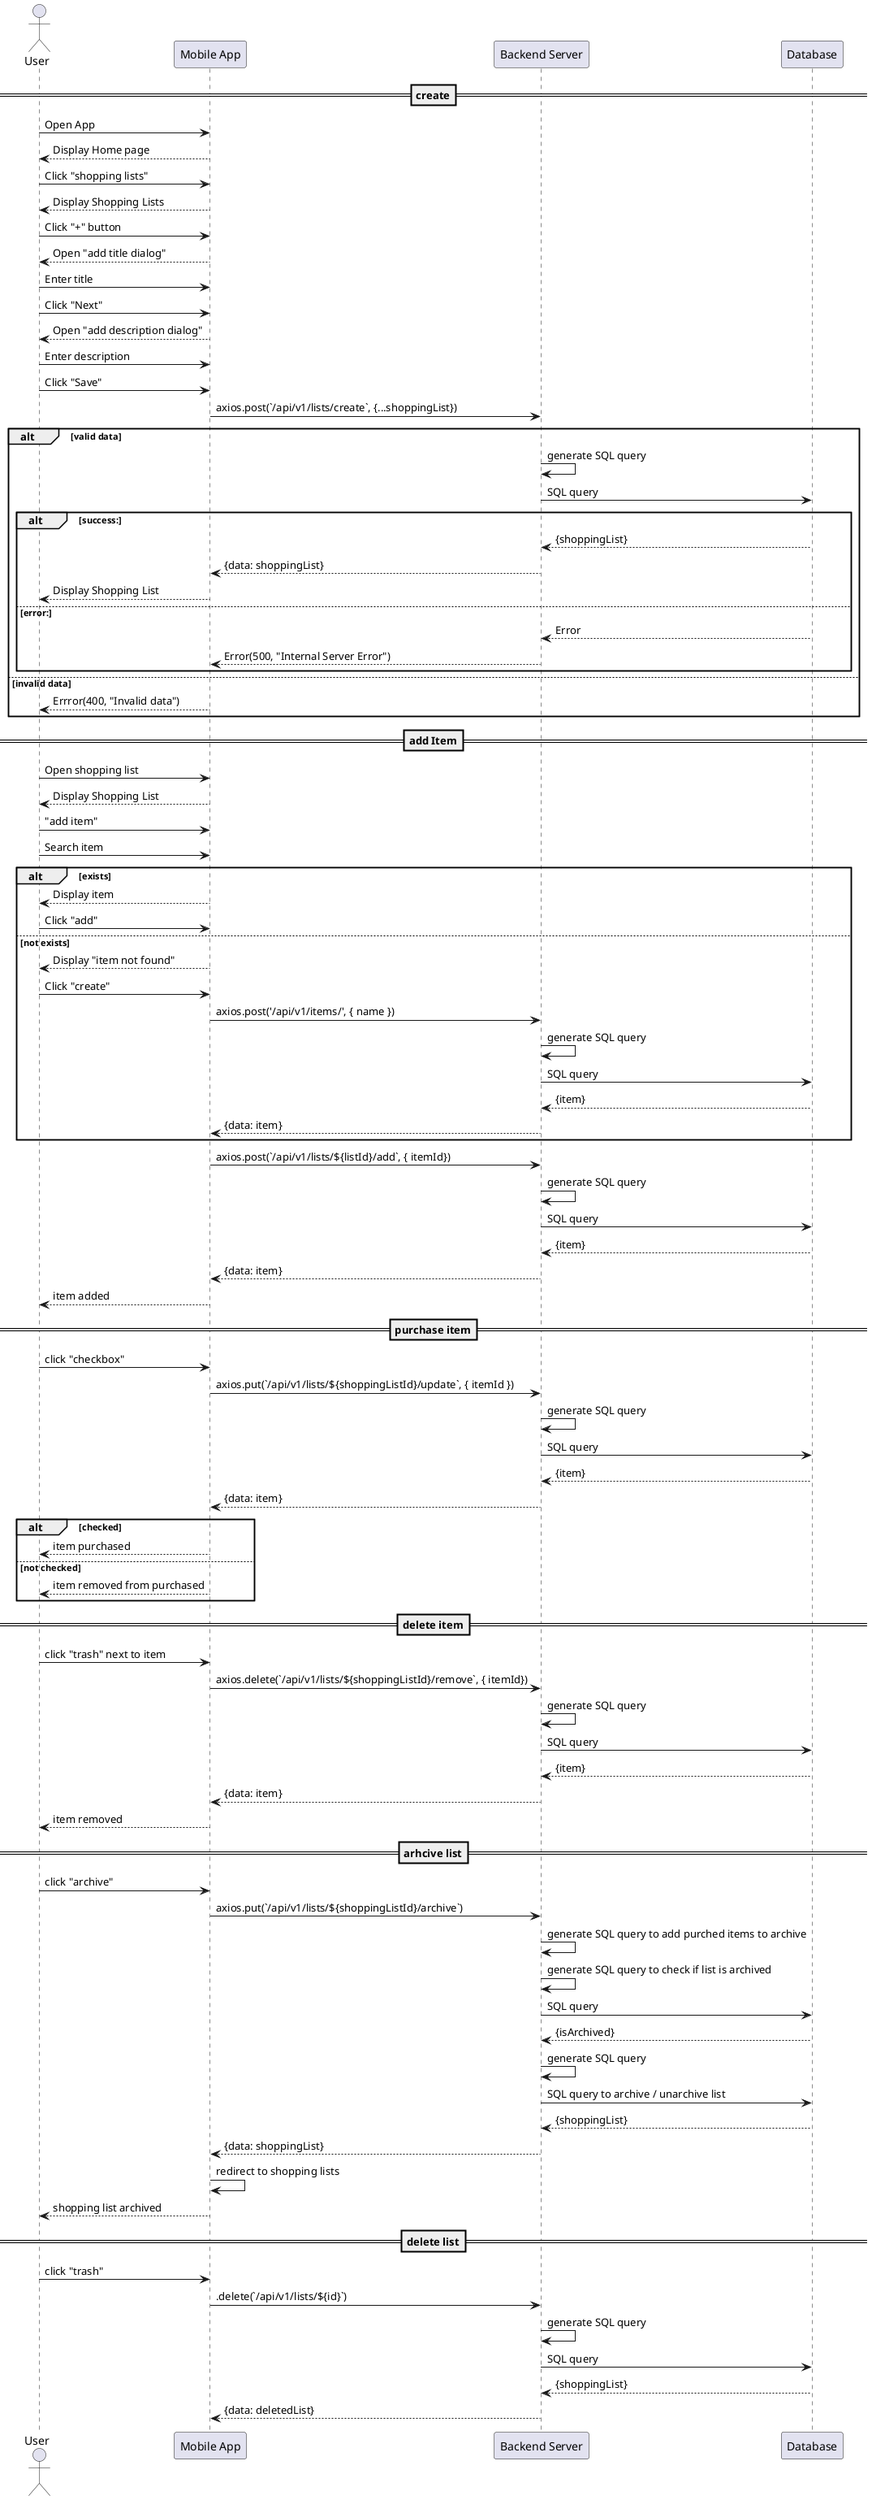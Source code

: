 @startuml ShoppingLists
actor User
participant "Mobile App" as App
participant "Backend Server" as Server
participant "Database" as DB

==create==
User -> App: Open App
App --> User: Display Home page
User -> App: Click "shopping lists"
App --> User: Display Shopping Lists
User -> App: Click "+" button
App --> User: Open "add title dialog"
User -> App: Enter title
User -> App: Click "Next"
App --> User: Open "add description dialog"
User -> App: Enter description
User -> App: Click "Save"
App -> Server: axios.post(`/api/v1/lists/create`, {...shoppingList})
alt valid data
    Server -> Server: generate SQL query
    Server -> DB: SQL query
    alt success: 
        DB --> Server: {shoppingList}
        Server --> App: {data: shoppingList}
        App --> User: Display Shopping List
    else error: 
        DB --> Server: Error
        Server --> App: Error(500, "Internal Server Error")
    end
else invalid data
    App --> User: Errror(400, "Invalid data")
end 


==add Item==
User -> App: Open shopping list
App --> User: Display Shopping List
User -> App: "add item"
User -> App: Search item

alt exists
    App --> User: Display item
    User -> App: Click "add"
else not exists
    App --> User: Display "item not found"
    User -> App: Click "create"
    App -> Server: axios.post('/api/v1/items/', { name })
    Server -> Server: generate SQL query
    Server -> DB: SQL query
    DB --> Server: {item}
    Server --> App: {data: item}
end
App -> Server: axios.post(`/api/v1/lists/${listId}/add`, { itemId})
Server -> Server: generate SQL query
Server -> DB: SQL query
DB --> Server: {item}
Server --> App: {data: item}
App --> User: item added

==purchase item==
User -> App: click "checkbox"
App -> Server: axios.put(`/api/v1/lists/${shoppingListId}/update`, { itemId })
    Server -> Server: generate SQL query
    Server -> DB: SQL query
    DB --> Server: {item}
    Server --> App: {data: item}
alt checked
    App --> User: item purchased
else not checked
    App --> User: item removed from purchased
end

==delete item==
User -> App: click "trash" next to item
App -> Server: axios.delete(`/api/v1/lists/${shoppingListId}/remove`, { itemId})
Server -> Server: generate SQL query
Server -> DB: SQL query
DB --> Server: {item}
Server --> App: {data: item}
App --> User: item removed

==arhcive list==
User -> App: click "archive"
App -> Server: axios.put(`/api/v1/lists/${shoppingListId}/archive`)
Server -> Server: generate SQL query to add purched items to archive
Server -> Server: generate SQL query to check if list is archived
Server -> DB: SQL query
DB --> Server: {isArchived}
Server -> Server: generate SQL query
Server -> DB: SQL query to archive / unarchive list
DB --> Server: {shoppingList}
Server --> App: {data: shoppingList}
App -> App: redirect to shopping lists
App --> User: shopping list archived

==delete list==
User -> App: click "trash"
App -> Server: .delete(`/api/v1/lists/${id}`)
Server -> Server: generate SQL query
Server -> DB: SQL query
DB --> Server: {shoppingList}
Server --> App: {data: deletedList}

@enduml
